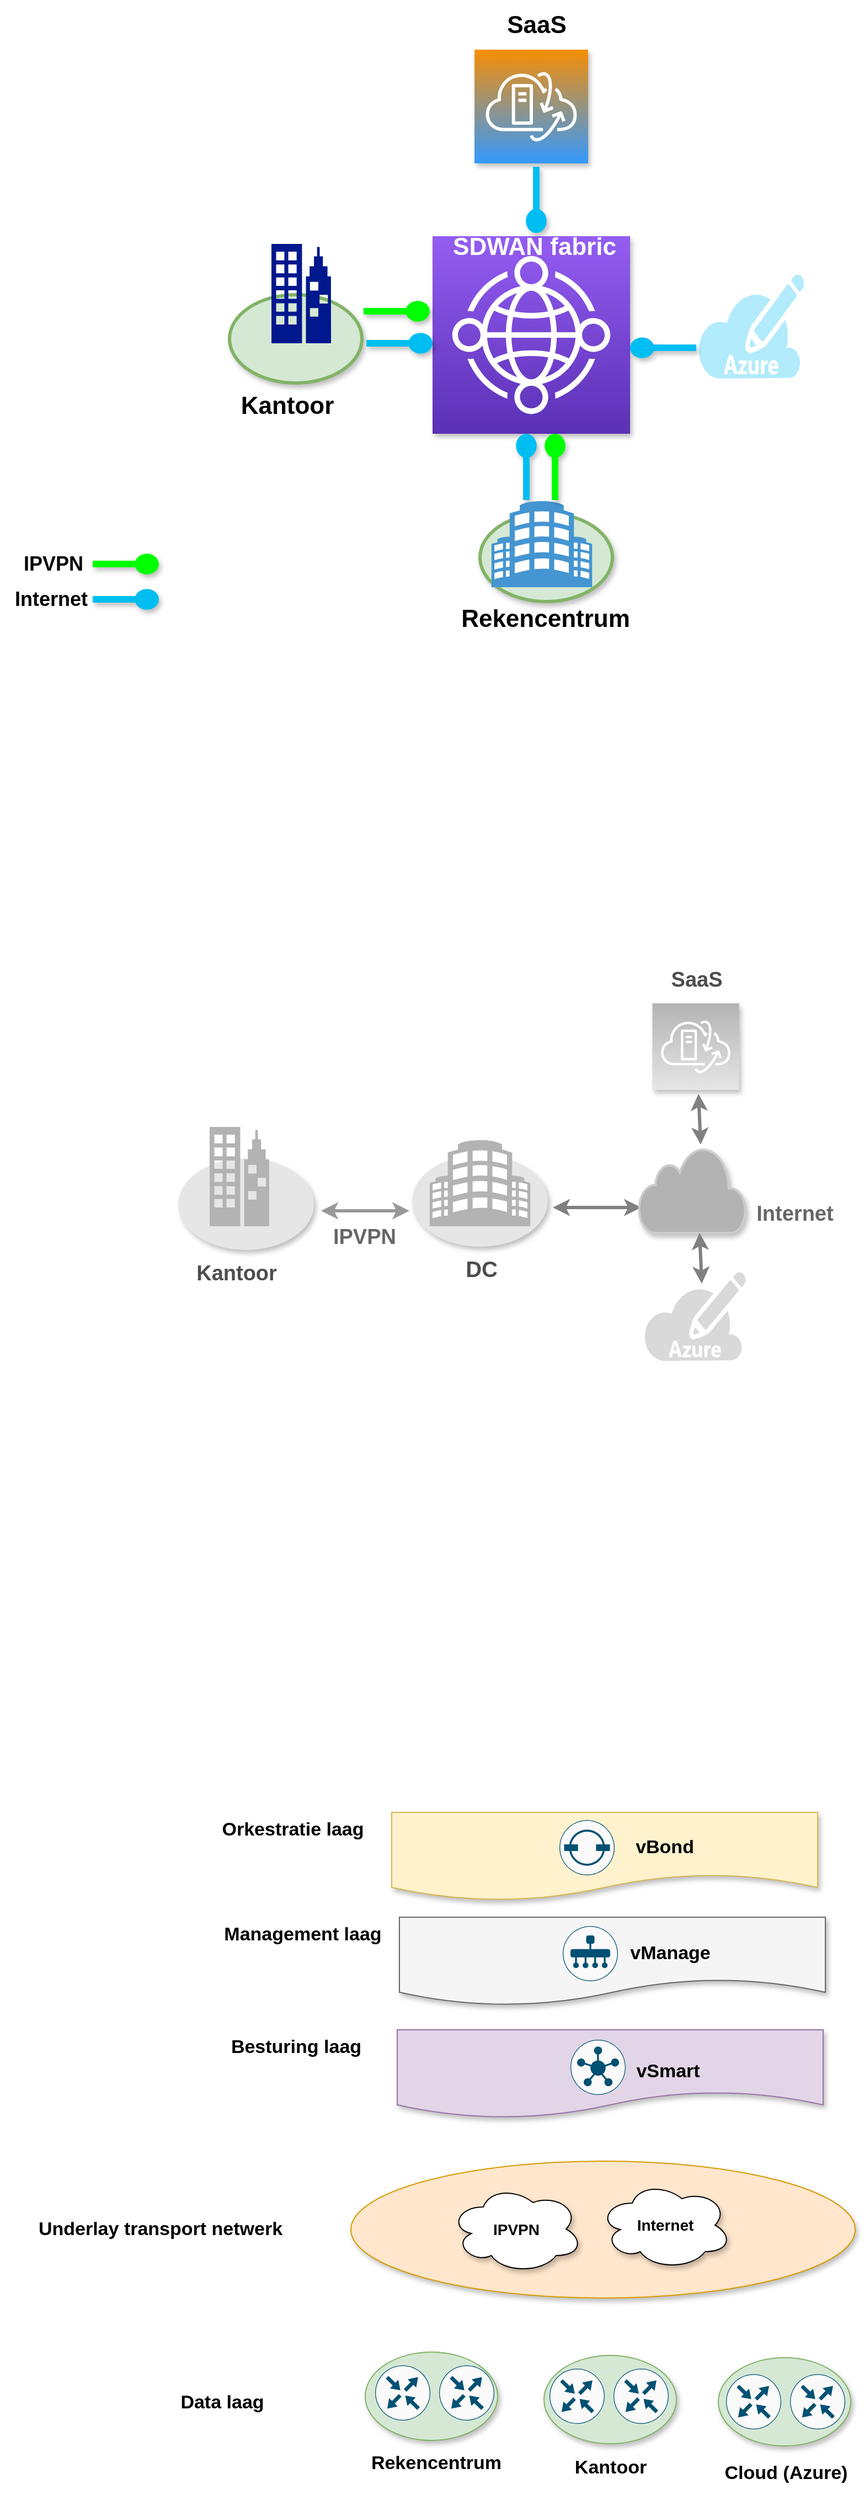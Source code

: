 <mxfile version="20.4.1" type="github">
  <diagram id="Vf8ScLjDU8h2pD3rkk8C" name="Page-1">
    <mxGraphModel dx="1550" dy="816" grid="0" gridSize="10" guides="1" tooltips="1" connect="1" arrows="1" fold="1" page="1" pageScale="1" pageWidth="1100" pageHeight="850" math="0" shadow="0">
      <root>
        <mxCell id="0" />
        <mxCell id="1" parent="0" />
        <mxCell id="Gv2ncIB_xTtmmgyhVuqZ-17" value="" style="ellipse;whiteSpace=wrap;html=1;shadow=1;fillColor=#ffe6cc;strokeColor=#d79b00;" vertex="1" parent="1">
          <mxGeometry x="396" y="2116" width="457" height="124" as="geometry" />
        </mxCell>
        <mxCell id="Gv2ncIB_xTtmmgyhVuqZ-16" value="" style="shape=document;whiteSpace=wrap;html=1;boundedLbl=1;shadow=1;fillColor=#e1d5e7;strokeColor=#9673a6;" vertex="1" parent="1">
          <mxGeometry x="438" y="1997" width="386" height="80" as="geometry" />
        </mxCell>
        <mxCell id="Gv2ncIB_xTtmmgyhVuqZ-15" value="" style="shape=document;whiteSpace=wrap;html=1;boundedLbl=1;shadow=1;fillColor=#f5f5f5;fontColor=#333333;strokeColor=#666666;" vertex="1" parent="1">
          <mxGeometry x="440" y="1895" width="386" height="80" as="geometry" />
        </mxCell>
        <mxCell id="Gv2ncIB_xTtmmgyhVuqZ-14" value="" style="shape=document;whiteSpace=wrap;html=1;boundedLbl=1;shadow=1;fillColor=#fff2cc;strokeColor=#d6b656;" vertex="1" parent="1">
          <mxGeometry x="433" y="1800" width="386" height="80" as="geometry" />
        </mxCell>
        <mxCell id="Gv2ncIB_xTtmmgyhVuqZ-12" value="" style="ellipse;whiteSpace=wrap;html=1;fillColor=#d5e8d4;strokeColor=#82b366;shadow=1;" vertex="1" parent="1">
          <mxGeometry x="729" y="2294" width="120" height="80" as="geometry" />
        </mxCell>
        <mxCell id="Gv2ncIB_xTtmmgyhVuqZ-11" value="" style="ellipse;whiteSpace=wrap;html=1;fillColor=#d5e8d4;strokeColor=#82b366;shadow=1;" vertex="1" parent="1">
          <mxGeometry x="571" y="2292" width="120" height="80" as="geometry" />
        </mxCell>
        <mxCell id="Gv2ncIB_xTtmmgyhVuqZ-10" value="" style="ellipse;whiteSpace=wrap;html=1;fillColor=#d5e8d4;strokeColor=#82b366;shadow=1;" vertex="1" parent="1">
          <mxGeometry x="409" y="2289" width="120" height="80" as="geometry" />
        </mxCell>
        <mxCell id="AEICJIpf-HnAvJKy8O_x-12" value="" style="sketch=0;points=[[0,0,0],[0.25,0,0],[0.5,0,0],[0.75,0,0],[1,0,0],[0,1,0],[0.25,1,0],[0.5,1,0],[0.75,1,0],[1,1,0],[0,0.25,0],[0,0.5,0],[0,0.75,0],[1,0.25,0],[1,0.5,0],[1,0.75,0]];outlineConnect=0;fontColor=#232F3E;gradientColor=#945DF2;gradientDirection=north;fillColor=#5A30B5;strokeColor=#ffffff;dashed=0;verticalLabelPosition=bottom;verticalAlign=top;align=center;html=1;fontSize=12;fontStyle=0;aspect=fixed;shape=mxgraph.aws4.resourceIcon;resIcon=mxgraph.aws4.cloud_wan;shadow=1;strokeWidth=3;" parent="1" vertex="1">
          <mxGeometry x="470" y="372" width="179" height="179" as="geometry" />
        </mxCell>
        <mxCell id="AEICJIpf-HnAvJKy8O_x-10" value="" style="ellipse;whiteSpace=wrap;html=1;shadow=1;sketch=0;perimeterSpacing=4;strokeWidth=3;fillColor=#d5e8d4;strokeColor=#82b366;" parent="1" vertex="1">
          <mxGeometry x="286" y="425" width="120" height="80" as="geometry" />
        </mxCell>
        <mxCell id="AEICJIpf-HnAvJKy8O_x-13" value="" style="sketch=0;points=[[0,0,0],[0.25,0,0],[0.5,0,0],[0.75,0,0],[1,0,0],[0,1,0],[0.25,1,0],[0.5,1,0],[0.75,1,0],[1,1,0],[0,0.25,0],[0,0.5,0],[0,0.75,0],[1,0.25,0],[1,0.5,0],[1,0.75,0]];outlineConnect=0;fontColor=#232F3E;gradientColor=#F78E04;gradientDirection=north;fillColor=#3399FF;strokeColor=#ffffff;dashed=0;verticalLabelPosition=bottom;verticalAlign=top;align=center;html=1;fontSize=12;fontStyle=0;aspect=fixed;shape=mxgraph.aws4.resourceIcon;resIcon=mxgraph.aws4.vmware_cloud_on_aws;shadow=1;strokeWidth=3;" parent="1" vertex="1">
          <mxGeometry x="508" y="203" width="103" height="103" as="geometry" />
        </mxCell>
        <mxCell id="AEICJIpf-HnAvJKy8O_x-15" value="" style="verticalLabelPosition=bottom;html=1;verticalAlign=top;align=center;strokeColor=none;fillColor=#00BEF2;shape=mxgraph.azure.service_endpoint;shadow=1;sketch=0;strokeWidth=3;rotation=-90;" parent="1" vertex="1">
          <mxGeometry x="534" y="329" width="60" height="20" as="geometry" />
        </mxCell>
        <mxCell id="AEICJIpf-HnAvJKy8O_x-17" value="" style="verticalLabelPosition=bottom;html=1;verticalAlign=top;align=center;strokeColor=none;fillColor=#00BEF2;shape=mxgraph.azure.service_endpoint;shadow=1;sketch=0;strokeWidth=3;rotation=0;" parent="1" vertex="1">
          <mxGeometry x="649" y="463.11" width="60" height="20" as="geometry" />
        </mxCell>
        <mxCell id="AEICJIpf-HnAvJKy8O_x-18" value="" style="verticalLabelPosition=bottom;html=1;verticalAlign=top;align=center;strokeColor=none;fillColor=#00BEF2;shape=mxgraph.azure.service_endpoint;shadow=1;sketch=0;strokeWidth=3;rotation=-180;" parent="1" vertex="1">
          <mxGeometry x="410" y="459" width="60" height="20" as="geometry" />
        </mxCell>
        <mxCell id="AEICJIpf-HnAvJKy8O_x-19" value="" style="verticalLabelPosition=bottom;html=1;verticalAlign=top;align=center;strokeColor=none;fillColor=#00BEF2;shape=mxgraph.azure.service_endpoint;shadow=1;sketch=0;strokeWidth=3;rotation=90;" parent="1" vertex="1">
          <mxGeometry x="525" y="571" width="60" height="20" as="geometry" />
        </mxCell>
        <mxCell id="AEICJIpf-HnAvJKy8O_x-23" value="&lt;font style=&quot;font-size: 22px;&quot;&gt;&lt;b&gt;Kantoor&lt;/b&gt;&lt;/font&gt;" style="text;html=1;resizable=0;autosize=1;align=center;verticalAlign=middle;points=[];fillColor=none;strokeColor=none;rounded=0;shadow=1;sketch=0;strokeWidth=3;" parent="1" vertex="1">
          <mxGeometry x="287" y="507.23" width="102" height="38" as="geometry" />
        </mxCell>
        <mxCell id="AEICJIpf-HnAvJKy8O_x-24" value="&lt;font style=&quot;font-size: 22px;&quot;&gt;&lt;b&gt;SaaS&lt;/b&gt;&lt;/font&gt;" style="text;html=1;resizable=0;autosize=1;align=center;verticalAlign=middle;points=[];fillColor=none;strokeColor=none;rounded=0;shadow=1;sketch=0;strokeWidth=3;" parent="1" vertex="1">
          <mxGeometry x="528" y="162" width="72" height="38" as="geometry" />
        </mxCell>
        <mxCell id="AEICJIpf-HnAvJKy8O_x-26" value="&lt;font style=&quot;font-size: 22px;&quot;&gt;&lt;b&gt;Rekencentrum&lt;/b&gt;&lt;/font&gt;" style="text;html=1;resizable=0;autosize=1;align=center;verticalAlign=middle;points=[];fillColor=none;strokeColor=none;rounded=0;shadow=1;sketch=0;strokeWidth=3;" parent="1" vertex="1">
          <mxGeometry x="486" y="700" width="171" height="38" as="geometry" />
        </mxCell>
        <mxCell id="AEICJIpf-HnAvJKy8O_x-28" value="" style="group" parent="1" vertex="1" connectable="0">
          <mxGeometry x="513" y="612" width="120" height="91" as="geometry" />
        </mxCell>
        <mxCell id="AEICJIpf-HnAvJKy8O_x-29" value="" style="ellipse;whiteSpace=wrap;html=1;shadow=1;sketch=0;perimeterSpacing=4;strokeWidth=3;fillColor=#d5e8d4;strokeColor=#82b366;" parent="AEICJIpf-HnAvJKy8O_x-28" vertex="1">
          <mxGeometry y="11" width="120" height="80" as="geometry" />
        </mxCell>
        <mxCell id="AEICJIpf-HnAvJKy8O_x-30" value="" style="shadow=0;dashed=0;html=1;strokeColor=none;fillColor=#4495D1;labelPosition=center;verticalLabelPosition=bottom;verticalAlign=top;align=center;outlineConnect=0;shape=mxgraph.veeam.building;sketch=0;strokeWidth=3;" parent="AEICJIpf-HnAvJKy8O_x-28" vertex="1">
          <mxGeometry x="10.4" width="91.2" height="78" as="geometry" />
        </mxCell>
        <mxCell id="AEICJIpf-HnAvJKy8O_x-11" value="" style="ellipse;whiteSpace=wrap;html=1;shadow=1;sketch=0;perimeterSpacing=4;strokeWidth=3;fillColor=#E6E6E6;strokeColor=#E6E6E6;" parent="1" vertex="1">
          <mxGeometry x="453" y="1206" width="120" height="80" as="geometry" />
        </mxCell>
        <mxCell id="AEICJIpf-HnAvJKy8O_x-21" value="" style="shadow=0;dashed=0;html=1;strokeColor=none;fillColor=#B3B3B3;labelPosition=center;verticalLabelPosition=bottom;verticalAlign=top;align=center;outlineConnect=0;shape=mxgraph.veeam.building;sketch=0;strokeWidth=3;" parent="1" vertex="1">
          <mxGeometry x="467.4" y="1191" width="91.2" height="78" as="geometry" />
        </mxCell>
        <mxCell id="AEICJIpf-HnAvJKy8O_x-31" value="" style="ellipse;whiteSpace=wrap;html=1;shadow=1;sketch=0;perimeterSpacing=4;strokeWidth=3;fillColor=#E6E6E6;strokeColor=#E6E6E6;" parent="1" vertex="1">
          <mxGeometry x="241" y="1209" width="120" height="80" as="geometry" />
        </mxCell>
        <mxCell id="AEICJIpf-HnAvJKy8O_x-32" value="" style="sketch=0;aspect=fixed;pointerEvents=1;shadow=0;dashed=0;html=1;strokeColor=none;labelPosition=center;verticalLabelPosition=bottom;verticalAlign=top;align=center;fillColor=#00188D;shape=mxgraph.azure.enterprise;strokeWidth=3;" parent="1" vertex="1">
          <mxGeometry x="324" y="379" width="54" height="90" as="geometry" />
        </mxCell>
        <mxCell id="AEICJIpf-HnAvJKy8O_x-20" value="" style="sketch=0;aspect=fixed;pointerEvents=1;shadow=0;dashed=0;html=1;strokeColor=none;labelPosition=center;verticalLabelPosition=bottom;verticalAlign=top;align=center;fillColor=#B3B3B3;shape=mxgraph.azure.enterprise;strokeWidth=3;" parent="1" vertex="1">
          <mxGeometry x="268" y="1179" width="54" height="90" as="geometry" />
        </mxCell>
        <mxCell id="AEICJIpf-HnAvJKy8O_x-33" value="" style="endArrow=classic;startArrow=classic;html=1;rounded=0;fontSize=22;strokeWidth=3;entryX=-0.031;entryY=0.602;entryDx=0;entryDy=0;entryPerimeter=0;strokeColor=#999999;" parent="1" edge="1">
          <mxGeometry width="50" height="50" relative="1" as="geometry">
            <mxPoint x="369" y="1255" as="sourcePoint" />
            <mxPoint x="449.032" y="1254.976" as="targetPoint" />
          </mxGeometry>
        </mxCell>
        <mxCell id="AEICJIpf-HnAvJKy8O_x-34" value="" style="endArrow=classic;startArrow=classic;html=1;rounded=0;fontSize=22;strokeWidth=3;entryX=-0.031;entryY=0.602;entryDx=0;entryDy=0;entryPerimeter=0;strokeColor=#808080;" parent="1" edge="1">
          <mxGeometry width="50" height="50" relative="1" as="geometry">
            <mxPoint x="579" y="1252.02" as="sourcePoint" />
            <mxPoint x="659.032" y="1251.996" as="targetPoint" />
          </mxGeometry>
        </mxCell>
        <mxCell id="AEICJIpf-HnAvJKy8O_x-36" value="" style="html=1;verticalLabelPosition=bottom;align=center;labelBackgroundColor=#ffffff;verticalAlign=top;strokeWidth=2;strokeColor=#CCCCCC;shadow=1;dashed=0;shape=mxgraph.ios7.icons.cloud;sketch=0;fontSize=22;fillColor=#B3B3B3;" parent="1" vertex="1">
          <mxGeometry x="657" y="1197" width="97" height="78" as="geometry" />
        </mxCell>
        <mxCell id="AEICJIpf-HnAvJKy8O_x-37" value="" style="sketch=0;points=[[0,0,0],[0.25,0,0],[0.5,0,0],[0.75,0,0],[1,0,0],[0,1,0],[0.25,1,0],[0.5,1,0],[0.75,1,0],[1,1,0],[0,0.25,0],[0,0.5,0],[0,0.75,0],[1,0.25,0],[1,0.5,0],[1,0.75,0]];outlineConnect=0;fontColor=#232F3E;gradientColor=#B3B3B3;gradientDirection=north;fillColor=#E6E6E6;strokeColor=#ffffff;dashed=0;verticalLabelPosition=bottom;verticalAlign=top;align=center;html=1;fontSize=12;fontStyle=0;aspect=fixed;shape=mxgraph.aws4.resourceIcon;resIcon=mxgraph.aws4.vmware_cloud_on_aws;shadow=1;strokeWidth=3;" parent="1" vertex="1">
          <mxGeometry x="669.25" y="1067" width="78.5" height="78.5" as="geometry" />
        </mxCell>
        <mxCell id="AEICJIpf-HnAvJKy8O_x-38" value="" style="endArrow=classic;startArrow=classic;html=1;rounded=0;fontSize=22;strokeWidth=3;strokeColor=#808080;" parent="1" edge="1">
          <mxGeometry width="50" height="50" relative="1" as="geometry">
            <mxPoint x="711" y="1149.02" as="sourcePoint" />
            <mxPoint x="713" y="1195" as="targetPoint" />
          </mxGeometry>
        </mxCell>
        <mxCell id="AEICJIpf-HnAvJKy8O_x-40" value="" style="endArrow=classic;startArrow=classic;html=1;rounded=0;fontSize=22;strokeWidth=3;strokeColor=#808080;" parent="1" edge="1">
          <mxGeometry width="50" height="50" relative="1" as="geometry">
            <mxPoint x="712" y="1275" as="sourcePoint" />
            <mxPoint x="714" y="1320.98" as="targetPoint" />
          </mxGeometry>
        </mxCell>
        <mxCell id="AEICJIpf-HnAvJKy8O_x-41" value="" style="verticalLabelPosition=bottom;html=1;verticalAlign=top;align=center;strokeColor=none;fillColor=#808080;shape=mxgraph.azure.azure_subscription;shadow=0;sketch=0;strokeWidth=3;fontSize=22;opacity=30;" parent="1" vertex="1">
          <mxGeometry x="661" y="1310" width="93" height="81" as="geometry" />
        </mxCell>
        <mxCell id="AEICJIpf-HnAvJKy8O_x-42" value="" style="verticalLabelPosition=bottom;html=1;verticalAlign=top;align=center;strokeColor=none;fillColor=#00BEF2;shape=mxgraph.azure.azure_subscription;shadow=0;sketch=0;strokeWidth=3;fontSize=22;opacity=30;" parent="1" vertex="1">
          <mxGeometry x="710" y="406" width="97" height="95" as="geometry" />
        </mxCell>
        <mxCell id="AEICJIpf-HnAvJKy8O_x-43" value="&lt;font color=&quot;#666666&quot; size=&quot;1&quot; style=&quot;&quot;&gt;&lt;b style=&quot;font-size: 19px;&quot;&gt;IPVPN&lt;/b&gt;&lt;/font&gt;" style="text;html=1;resizable=0;autosize=1;align=center;verticalAlign=middle;points=[];fillColor=none;strokeColor=none;rounded=0;shadow=1;sketch=0;strokeWidth=3;" parent="1" vertex="1">
          <mxGeometry x="370" y="1261" width="75" height="35" as="geometry" />
        </mxCell>
        <mxCell id="AEICJIpf-HnAvJKy8O_x-44" value="&lt;font color=&quot;#666666&quot; size=&quot;1&quot; style=&quot;&quot;&gt;&lt;b style=&quot;font-size: 19px;&quot;&gt;Internet&lt;/b&gt;&lt;/font&gt;" style="text;html=1;resizable=0;autosize=1;align=center;verticalAlign=middle;points=[];fillColor=none;strokeColor=none;rounded=0;shadow=1;sketch=0;strokeWidth=3;" parent="1" vertex="1">
          <mxGeometry x="754" y="1240" width="88" height="35" as="geometry" />
        </mxCell>
        <mxCell id="PGDXv05ij2jPZqyMUPNh-1" value="&lt;font style=&quot;font-size: 20px;&quot;&gt;&lt;b&gt;DC&lt;/b&gt;&lt;/font&gt;" style="text;html=1;resizable=0;autosize=1;align=center;verticalAlign=middle;points=[];fillColor=none;strokeColor=none;rounded=0;shadow=1;sketch=0;strokeWidth=3;fontColor=#4D4D4D;" parent="1" vertex="1">
          <mxGeometry x="490" y="1289" width="47" height="36" as="geometry" />
        </mxCell>
        <mxCell id="PGDXv05ij2jPZqyMUPNh-2" value="&lt;font size=&quot;1&quot;&gt;&lt;b&gt;&lt;font style=&quot;font-size: 19px;&quot; color=&quot;#4D4D4D&quot;&gt;Kantoor&lt;/font&gt;&lt;/b&gt;&lt;/font&gt;" style="text;html=1;resizable=0;autosize=1;align=center;verticalAlign=middle;points=[];fillColor=none;strokeColor=none;rounded=0;shadow=1;sketch=0;strokeWidth=3;fontColor=#4D4D4D;" parent="1" vertex="1">
          <mxGeometry x="246" y="1294" width="91" height="35" as="geometry" />
        </mxCell>
        <mxCell id="PGDXv05ij2jPZqyMUPNh-3" value="&lt;font size=&quot;1&quot; color=&quot;#4D4D4D&quot;&gt;&lt;b style=&quot;font-size: 19px;&quot;&gt;SaaS&lt;/b&gt;&lt;/font&gt;" style="text;html=1;resizable=0;autosize=1;align=center;verticalAlign=middle;points=[];fillColor=none;strokeColor=none;rounded=0;shadow=1;sketch=0;strokeWidth=3;fontColor=#4D4D4D;" parent="1" vertex="1">
          <mxGeometry x="677" y="1028" width="64" height="35" as="geometry" />
        </mxCell>
        <mxCell id="PGDXv05ij2jPZqyMUPNh-4" value="&lt;font style=&quot;font-size: 22px;&quot;&gt;&lt;b&gt;SDWAN fabric&lt;br&gt;&lt;/b&gt;&lt;/font&gt;" style="text;html=1;resizable=0;autosize=1;align=center;verticalAlign=middle;points=[];fillColor=none;strokeColor=none;rounded=0;shadow=1;sketch=0;strokeWidth=3;fontColor=#FFFFFF;" parent="1" vertex="1">
          <mxGeometry x="479" y="363" width="166" height="38" as="geometry" />
        </mxCell>
        <mxCell id="PGDXv05ij2jPZqyMUPNh-5" value="" style="verticalLabelPosition=bottom;html=1;verticalAlign=top;align=center;strokeColor=none;fillColor=#00FF00;shape=mxgraph.azure.service_endpoint;shadow=1;sketch=0;strokeWidth=3;rotation=-180;" parent="1" vertex="1">
          <mxGeometry x="407.4" y="430" width="60" height="20" as="geometry" />
        </mxCell>
        <mxCell id="PGDXv05ij2jPZqyMUPNh-6" value="" style="verticalLabelPosition=bottom;html=1;verticalAlign=top;align=center;strokeColor=none;fillColor=#00FF00;shape=mxgraph.azure.service_endpoint;shadow=1;sketch=0;strokeWidth=3;rotation=90;" parent="1" vertex="1">
          <mxGeometry x="551" y="571" width="60" height="20" as="geometry" />
        </mxCell>
        <mxCell id="PGDXv05ij2jPZqyMUPNh-7" value="" style="verticalLabelPosition=bottom;html=1;verticalAlign=top;align=center;strokeColor=none;fillColor=#00BEF2;shape=mxgraph.azure.service_endpoint;shadow=1;sketch=0;strokeWidth=3;rotation=-180;" parent="1" vertex="1">
          <mxGeometry x="162" y="691" width="60" height="20" as="geometry" />
        </mxCell>
        <mxCell id="PGDXv05ij2jPZqyMUPNh-8" value="" style="verticalLabelPosition=bottom;html=1;verticalAlign=top;align=center;strokeColor=none;fillColor=#00FF00;shape=mxgraph.azure.service_endpoint;shadow=1;sketch=0;strokeWidth=3;rotation=-180;" parent="1" vertex="1">
          <mxGeometry x="162" y="659" width="60" height="20" as="geometry" />
        </mxCell>
        <mxCell id="PGDXv05ij2jPZqyMUPNh-9" value="&lt;font size=&quot;1&quot;&gt;&lt;b style=&quot;font-size: 18px;&quot;&gt;IPVPN&lt;/b&gt;&lt;/font&gt;" style="text;html=1;resizable=0;autosize=1;align=center;verticalAlign=middle;points=[];fillColor=none;strokeColor=none;rounded=0;shadow=1;sketch=0;strokeWidth=3;" parent="1" vertex="1">
          <mxGeometry x="90" y="652" width="72" height="34" as="geometry" />
        </mxCell>
        <mxCell id="PGDXv05ij2jPZqyMUPNh-10" value="&lt;font size=&quot;1&quot;&gt;&lt;b style=&quot;font-size: 18px;&quot;&gt;Internet&lt;/b&gt;&lt;/font&gt;" style="text;html=1;resizable=0;autosize=1;align=center;verticalAlign=middle;points=[];fillColor=none;strokeColor=none;rounded=0;shadow=1;sketch=0;strokeWidth=3;" parent="1" vertex="1">
          <mxGeometry x="82" y="684" width="84" height="34" as="geometry" />
        </mxCell>
        <mxCell id="Gv2ncIB_xTtmmgyhVuqZ-1" value="" style="sketch=0;points=[[0.5,0,0],[1,0.5,0],[0.5,1,0],[0,0.5,0],[0.145,0.145,0],[0.856,0.145,0],[0.855,0.856,0],[0.145,0.855,0]];verticalLabelPosition=bottom;html=1;verticalAlign=top;aspect=fixed;align=center;pointerEvents=1;shape=mxgraph.cisco19.rect;prIcon=vmanage;fillColor=#FAFAFA;strokeColor=#005073;" vertex="1" parent="1">
          <mxGeometry x="588" y="1903" width="50" height="50" as="geometry" />
        </mxCell>
        <mxCell id="Gv2ncIB_xTtmmgyhVuqZ-2" value="" style="sketch=0;points=[[0.5,0,0],[1,0.5,0],[0.5,1,0],[0,0.5,0],[0.145,0.145,0],[0.856,0.145,0],[0.855,0.856,0],[0.145,0.855,0]];verticalLabelPosition=bottom;html=1;verticalAlign=top;aspect=fixed;align=center;pointerEvents=1;shape=mxgraph.cisco19.rect;prIcon=vsmart;fillColor=#FAFAFA;strokeColor=#005073;" vertex="1" parent="1">
          <mxGeometry x="595" y="2006" width="50" height="50" as="geometry" />
        </mxCell>
        <mxCell id="Gv2ncIB_xTtmmgyhVuqZ-3" value="" style="sketch=0;points=[[0.5,0,0],[1,0.5,0],[0.5,1,0],[0,0.5,0],[0.145,0.145,0],[0.856,0.145,0],[0.855,0.856,0],[0.145,0.855,0]];verticalLabelPosition=bottom;html=1;verticalAlign=top;aspect=fixed;align=center;pointerEvents=1;shape=mxgraph.cisco19.rect;prIcon=vbond;fillColor=#FAFAFA;strokeColor=#005073;" vertex="1" parent="1">
          <mxGeometry x="585" y="1807" width="50" height="50" as="geometry" />
        </mxCell>
        <mxCell id="Gv2ncIB_xTtmmgyhVuqZ-4" value="" style="sketch=0;points=[[0.5,0,0],[1,0.5,0],[0.5,1,0],[0,0.5,0],[0.145,0.145,0],[0.856,0.145,0],[0.855,0.856,0],[0.145,0.855,0]];verticalLabelPosition=bottom;html=1;verticalAlign=top;aspect=fixed;align=center;pointerEvents=1;shape=mxgraph.cisco19.rect;prIcon=router;fillColor=#FAFAFA;strokeColor=#005073;" vertex="1" parent="1">
          <mxGeometry x="418" y="2301" width="50" height="50" as="geometry" />
        </mxCell>
        <mxCell id="Gv2ncIB_xTtmmgyhVuqZ-5" value="" style="sketch=0;points=[[0.5,0,0],[1,0.5,0],[0.5,1,0],[0,0.5,0],[0.145,0.145,0],[0.856,0.145,0],[0.855,0.856,0],[0.145,0.855,0]];verticalLabelPosition=bottom;html=1;verticalAlign=top;aspect=fixed;align=center;pointerEvents=1;shape=mxgraph.cisco19.rect;prIcon=router;fillColor=#FAFAFA;strokeColor=#005073;" vertex="1" parent="1">
          <mxGeometry x="476" y="2301" width="50" height="50" as="geometry" />
        </mxCell>
        <mxCell id="Gv2ncIB_xTtmmgyhVuqZ-6" value="" style="sketch=0;points=[[0.5,0,0],[1,0.5,0],[0.5,1,0],[0,0.5,0],[0.145,0.145,0],[0.856,0.145,0],[0.855,0.856,0],[0.145,0.855,0]];verticalLabelPosition=bottom;html=1;verticalAlign=top;aspect=fixed;align=center;pointerEvents=1;shape=mxgraph.cisco19.rect;prIcon=router;fillColor=#FAFAFA;strokeColor=#005073;" vertex="1" parent="1">
          <mxGeometry x="576" y="2304" width="50" height="50" as="geometry" />
        </mxCell>
        <mxCell id="Gv2ncIB_xTtmmgyhVuqZ-7" value="" style="sketch=0;points=[[0.5,0,0],[1,0.5,0],[0.5,1,0],[0,0.5,0],[0.145,0.145,0],[0.856,0.145,0],[0.855,0.856,0],[0.145,0.855,0]];verticalLabelPosition=bottom;html=1;verticalAlign=top;aspect=fixed;align=center;pointerEvents=1;shape=mxgraph.cisco19.rect;prIcon=router;fillColor=#FAFAFA;strokeColor=#005073;" vertex="1" parent="1">
          <mxGeometry x="634" y="2304" width="50" height="50" as="geometry" />
        </mxCell>
        <mxCell id="Gv2ncIB_xTtmmgyhVuqZ-8" value="" style="sketch=0;points=[[0.5,0,0],[1,0.5,0],[0.5,1,0],[0,0.5,0],[0.145,0.145,0],[0.856,0.145,0],[0.855,0.856,0],[0.145,0.855,0]];verticalLabelPosition=bottom;html=1;verticalAlign=top;aspect=fixed;align=center;pointerEvents=1;shape=mxgraph.cisco19.rect;prIcon=router;fillColor=#FAFAFA;strokeColor=#005073;" vertex="1" parent="1">
          <mxGeometry x="736" y="2309" width="50" height="50" as="geometry" />
        </mxCell>
        <mxCell id="Gv2ncIB_xTtmmgyhVuqZ-9" value="" style="sketch=0;points=[[0.5,0,0],[1,0.5,0],[0.5,1,0],[0,0.5,0],[0.145,0.145,0],[0.856,0.145,0],[0.855,0.856,0],[0.145,0.855,0]];verticalLabelPosition=bottom;html=1;verticalAlign=top;aspect=fixed;align=center;pointerEvents=1;shape=mxgraph.cisco19.rect;prIcon=router;fillColor=#FAFAFA;strokeColor=#005073;" vertex="1" parent="1">
          <mxGeometry x="794" y="2309" width="50" height="50" as="geometry" />
        </mxCell>
        <mxCell id="Gv2ncIB_xTtmmgyhVuqZ-18" value="&lt;font style=&quot;font-size: 14px;&quot;&gt;&lt;b&gt;IPVPN&lt;/b&gt;&lt;/font&gt;" style="ellipse;shape=cloud;whiteSpace=wrap;html=1;shadow=1;" vertex="1" parent="1">
          <mxGeometry x="486" y="2137.5" width="120" height="80" as="geometry" />
        </mxCell>
        <mxCell id="Gv2ncIB_xTtmmgyhVuqZ-19" value="&lt;font size=&quot;1&quot;&gt;&lt;b style=&quot;font-size: 14px;&quot;&gt;Internet&lt;/b&gt;&lt;/font&gt;" style="ellipse;shape=cloud;whiteSpace=wrap;html=1;shadow=1;" vertex="1" parent="1">
          <mxGeometry x="621" y="2134" width="120" height="80" as="geometry" />
        </mxCell>
        <mxCell id="Gv2ncIB_xTtmmgyhVuqZ-20" value="&lt;font size=&quot;1&quot;&gt;&lt;b style=&quot;font-size: 17px;&quot;&gt;Orkestratie laag&lt;/b&gt;&lt;/font&gt;" style="text;html=1;resizable=0;autosize=1;align=center;verticalAlign=middle;points=[];fillColor=none;strokeColor=none;rounded=0;shadow=1;fontSize=14;" vertex="1" parent="1">
          <mxGeometry x="270" y="1800" width="146" height="32" as="geometry" />
        </mxCell>
        <mxCell id="Gv2ncIB_xTtmmgyhVuqZ-21" value="&lt;font size=&quot;1&quot;&gt;&lt;b style=&quot;font-size: 17px;&quot;&gt;Management laag&lt;/b&gt;&lt;/font&gt;" style="text;html=1;resizable=0;autosize=1;align=center;verticalAlign=middle;points=[];fillColor=none;strokeColor=none;rounded=0;shadow=1;fontSize=14;" vertex="1" parent="1">
          <mxGeometry x="271" y="1895" width="161" height="32" as="geometry" />
        </mxCell>
        <mxCell id="Gv2ncIB_xTtmmgyhVuqZ-22" value="&lt;font size=&quot;1&quot;&gt;&lt;b style=&quot;font-size: 17px;&quot;&gt;Besturing laag&lt;/b&gt;&lt;/font&gt;" style="text;html=1;resizable=0;autosize=1;align=center;verticalAlign=middle;points=[];fillColor=none;strokeColor=none;rounded=0;shadow=1;fontSize=14;" vertex="1" parent="1">
          <mxGeometry x="278" y="1997" width="136" height="32" as="geometry" />
        </mxCell>
        <mxCell id="Gv2ncIB_xTtmmgyhVuqZ-23" value="&lt;font size=&quot;1&quot;&gt;&lt;b style=&quot;font-size: 17px;&quot;&gt;Underlay transport netwerk&lt;br&gt;&lt;/b&gt;&lt;/font&gt;" style="text;html=1;resizable=0;autosize=1;align=center;verticalAlign=middle;points=[];fillColor=none;strokeColor=none;rounded=0;shadow=1;fontSize=14;" vertex="1" parent="1">
          <mxGeometry x="103" y="2161.5" width="239" height="32" as="geometry" />
        </mxCell>
        <mxCell id="Gv2ncIB_xTtmmgyhVuqZ-24" value="&lt;font size=&quot;1&quot;&gt;&lt;b style=&quot;font-size: 17px;&quot;&gt;Data laag&lt;/b&gt;&lt;/font&gt;" style="text;html=1;resizable=0;autosize=1;align=center;verticalAlign=middle;points=[];fillColor=none;strokeColor=none;rounded=0;shadow=1;fontSize=14;" vertex="1" parent="1">
          <mxGeometry x="232" y="2319" width="94" height="32" as="geometry" />
        </mxCell>
        <mxCell id="Gv2ncIB_xTtmmgyhVuqZ-25" value="&lt;font size=&quot;1&quot;&gt;&lt;b style=&quot;font-size: 17px;&quot;&gt;Rekencentrum&lt;br&gt;&lt;/b&gt;&lt;/font&gt;" style="text;html=1;resizable=0;autosize=1;align=center;verticalAlign=middle;points=[];fillColor=none;strokeColor=none;rounded=0;shadow=1;fontSize=14;" vertex="1" parent="1">
          <mxGeometry x="405" y="2374" width="136" height="32" as="geometry" />
        </mxCell>
        <mxCell id="Gv2ncIB_xTtmmgyhVuqZ-26" value="&lt;font size=&quot;1&quot;&gt;&lt;b style=&quot;font-size: 17px;&quot;&gt;Kantoor&lt;br&gt;&lt;/b&gt;&lt;/font&gt;" style="text;html=1;resizable=0;autosize=1;align=center;verticalAlign=middle;points=[];fillColor=none;strokeColor=none;rounded=0;shadow=1;fontSize=14;" vertex="1" parent="1">
          <mxGeometry x="589" y="2378" width="83" height="32" as="geometry" />
        </mxCell>
        <mxCell id="Gv2ncIB_xTtmmgyhVuqZ-27" value="&lt;font size=&quot;1&quot;&gt;&lt;b style=&quot;font-size: 17px;&quot;&gt;Cloud (Azure)&lt;br&gt;&lt;/b&gt;&lt;/font&gt;" style="text;html=1;resizable=0;autosize=1;align=center;verticalAlign=middle;points=[];fillColor=none;strokeColor=none;rounded=0;shadow=1;fontSize=14;" vertex="1" parent="1">
          <mxGeometry x="725" y="2383" width="129" height="32" as="geometry" />
        </mxCell>
        <mxCell id="Gv2ncIB_xTtmmgyhVuqZ-28" value="&lt;font size=&quot;1&quot;&gt;&lt;b style=&quot;font-size: 17px;&quot;&gt;vSmart&lt;br&gt;&lt;/b&gt;&lt;/font&gt;" style="text;html=1;resizable=0;autosize=1;align=center;verticalAlign=middle;points=[];fillColor=none;strokeColor=none;rounded=0;shadow=1;fontSize=14;" vertex="1" parent="1">
          <mxGeometry x="645" y="2019" width="76" height="32" as="geometry" />
        </mxCell>
        <mxCell id="Gv2ncIB_xTtmmgyhVuqZ-29" value="&lt;font size=&quot;1&quot;&gt;&lt;b style=&quot;font-size: 17px;&quot;&gt;vManage&lt;/b&gt;&lt;/font&gt;" style="text;html=1;resizable=0;autosize=1;align=center;verticalAlign=middle;points=[];fillColor=none;strokeColor=none;rounded=0;shadow=1;fontSize=14;" vertex="1" parent="1">
          <mxGeometry x="639" y="1912" width="91" height="32" as="geometry" />
        </mxCell>
        <mxCell id="Gv2ncIB_xTtmmgyhVuqZ-30" value="&lt;font size=&quot;1&quot;&gt;&lt;b style=&quot;font-size: 17px;&quot;&gt;vBond&lt;/b&gt;&lt;/font&gt;" style="text;html=1;resizable=0;autosize=1;align=center;verticalAlign=middle;points=[];fillColor=none;strokeColor=none;rounded=0;shadow=1;fontSize=14;" vertex="1" parent="1">
          <mxGeometry x="644" y="1816" width="71" height="32" as="geometry" />
        </mxCell>
      </root>
    </mxGraphModel>
  </diagram>
</mxfile>
